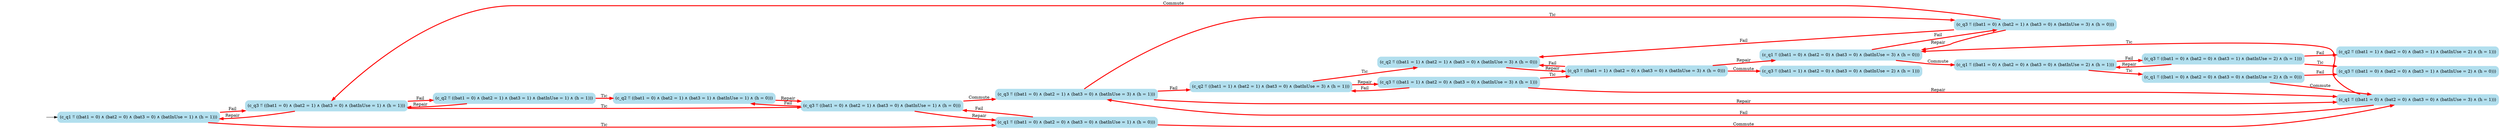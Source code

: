 digraph G {

	rankdir = LR;

	start_c_q1_39[style=invisible];

	node[shape=box, style="rounded, filled", color=lightblue2];

	c_q3_73[label="(c_q3 ≝ ((bat1 = 0) ∧ (bat2 = 0) ∧ (bat3 = 1) ∧ (batInUse = 2) ∧ (h = 0)))"];
	c_q2_59[label="(c_q2 ≝ ((bat1 = 1) ∧ (bat2 = 1) ∧ (bat3 = 0) ∧ (batInUse = 3) ∧ (h = 1)))"];
	c_q1_57[label="(c_q1 ≝ ((bat1 = 0) ∧ (bat2 = 0) ∧ (bat3 = 0) ∧ (batInUse = 3) ∧ (h = 1)))"];
	c_q2_69[label="(c_q2 ≝ ((bat1 = 1) ∧ (bat2 = 1) ∧ (bat3 = 0) ∧ (batInUse = 3) ∧ (h = 0)))"];
	c_q2_18[label="(c_q2 ≝ ((bat1 = 0) ∧ (bat2 = 1) ∧ (bat3 = 1) ∧ (batInUse = 1) ∧ (h = 0)))"];
	c_q3_65[label="(c_q3 ≝ ((bat1 = 1) ∧ (bat2 = 0) ∧ (bat3 = 0) ∧ (batInUse = 2) ∧ (h = 1)))"];
	c_q2_52[label="(c_q2 ≝ ((bat1 = 0) ∧ (bat2 = 1) ∧ (bat3 = 1) ∧ (batInUse = 1) ∧ (h = 1)))"];
	c_q3_58[label="(c_q3 ≝ ((bat1 = 1) ∧ (bat2 = 0) ∧ (bat3 = 0) ∧ (batInUse = 3) ∧ (h = 1)))"];
	c_q3_68[label="(c_q3 ≝ ((bat1 = 1) ∧ (bat2 = 0) ∧ (bat3 = 0) ∧ (batInUse = 3) ∧ (h = 0)))"];
	c_q3_37[label="(c_q3 ≝ ((bat1 = 0) ∧ (bat2 = 1) ∧ (bat3 = 0) ∧ (batInUse = 1) ∧ (h = 0)))"];
	c_q2_77[label="(c_q2 ≝ ((bat1 = 1) ∧ (bat2 = 0) ∧ (bat3 = 1) ∧ (batInUse = 2) ∧ (h = 1)))"];
	c_q3_53[label="(c_q3 ≝ ((bat1 = 0) ∧ (bat2 = 1) ∧ (bat3 = 0) ∧ (batInUse = 1) ∧ (h = 1)))"];
	c_q1_67[label="(c_q1 ≝ ((bat1 = 0) ∧ (bat2 = 0) ∧ (bat3 = 0) ∧ (batInUse = 3) ∧ (h = 0)))"];
	c_q1_70[label="(c_q1 ≝ ((bat1 = 0) ∧ (bat2 = 0) ∧ (bat3 = 0) ∧ (batInUse = 2) ∧ (h = 0)))"];
	c_q1_22[label="(c_q1 ≝ ((bat1 = 0) ∧ (bat2 = 0) ∧ (bat3 = 0) ∧ (batInUse = 1) ∧ (h = 0)))"];
	c_q3_35[label="(c_q3 ≝ ((bat1 = 0) ∧ (bat2 = 1) ∧ (bat3 = 0) ∧ (batInUse = 3) ∧ (h = 1)))"];
	c_q3_49[label="(c_q3 ≝ ((bat1 = 0) ∧ (bat2 = 1) ∧ (bat3 = 0) ∧ (batInUse = 3) ∧ (h = 0)))"];
	c_q1_75[label="(c_q1 ≝ ((bat1 = 0) ∧ (bat2 = 0) ∧ (bat3 = 0) ∧ (batInUse = 2) ∧ (h = 1)))"];
	c_q3_76[label="(c_q3 ≝ ((bat1 = 0) ∧ (bat2 = 0) ∧ (bat3 = 1) ∧ (batInUse = 2) ∧ (h = 1)))"];
	c_q1_39[label="(c_q1 ≝ ((bat1 = 0) ∧ (bat2 = 0) ∧ (bat3 = 0) ∧ (batInUse = 1) ∧ (h = 1)))"];

	start_c_q1_39 -> c_q1_39;
	c_q1_70 -> c_q1_57[label="Commute", penwidth=3, color=red];
	c_q1_39 -> c_q1_22[label="Tic", penwidth=3, color=red];
	c_q1_22 -> c_q3_37[label="Fail", penwidth=3, color=red];
	c_q3_37 -> c_q3_35[label="Commute", penwidth=3, color=red];
	c_q3_35 -> c_q3_49[label="Tic", penwidth=3, color=red];
	c_q3_35 -> c_q1_57[label="Repair", penwidth=3, color=red];
	c_q3_37 -> c_q1_22[label="Repair", penwidth=3, color=red];
	c_q3_37 -> c_q2_18[label="Fail", penwidth=3, color=red];
	c_q2_52 -> c_q2_18[label="Tic", penwidth=3, color=red];
	c_q2_18 -> c_q3_37[label="Repair", penwidth=3, color=red];
	c_q1_39 -> c_q3_53[label="Fail", penwidth=3, color=red];
	c_q1_22 -> c_q1_57[label="Commute", penwidth=3, color=red];
	c_q3_35 -> c_q2_59[label="Fail", penwidth=3, color=red];
	c_q3_49 -> c_q3_53[label="Commute", penwidth=3, color=red];
	c_q3_49 -> c_q1_67[label="Repair", penwidth=3, color=red];
	c_q3_49 -> c_q2_69[label="Fail", penwidth=3, color=red];
	c_q1_57 -> c_q1_67[label="Tic", penwidth=3, color=red];
	c_q1_57 -> c_q3_35[label="Fail", penwidth=3, color=red];
	c_q3_53 -> c_q3_37[label="Tic", penwidth=3, color=red];
	c_q3_53 -> c_q1_39[label="Repair", penwidth=3, color=red];
	c_q3_53 -> c_q2_52[label="Fail", penwidth=3, color=red];
	c_q2_59 -> c_q2_69[label="Tic", penwidth=3, color=red];
	c_q2_59 -> c_q3_58[label="Repair", penwidth=3, color=red];
	c_q1_67 -> c_q1_75[label="Commute", penwidth=3, color=red];
	c_q1_67 -> c_q3_49[label="Fail", penwidth=3, color=red];
	c_q2_69 -> c_q3_68[label="Repair", penwidth=3, color=red];
	c_q2_52 -> c_q3_53[label="Repair", penwidth=3, color=red];
	c_q3_58 -> c_q3_68[label="Tic", penwidth=3, color=red];
	c_q3_58 -> c_q1_57[label="Repair", penwidth=3, color=red];
	c_q3_58 -> c_q2_59[label="Fail", penwidth=3, color=red];
	c_q1_75 -> c_q1_70[label="Tic", penwidth=3, color=red];
	c_q1_75 -> c_q3_76[label="Fail", penwidth=3, color=red];
	c_q3_68 -> c_q3_65[label="Commute", penwidth=3, color=red];
	c_q3_68 -> c_q1_67[label="Repair", penwidth=3, color=red];
	c_q3_68 -> c_q2_69[label="Fail", penwidth=3, color=red];
	c_q1_70 -> c_q3_73[label="Fail", penwidth=3, color=red];
	c_q3_76 -> c_q3_73[label="Tic", penwidth=3, color=red];
	c_q3_76 -> c_q1_75[label="Repair", penwidth=3, color=red];
	c_q3_76 -> c_q2_77[label="Fail", penwidth=3, color=red];

}